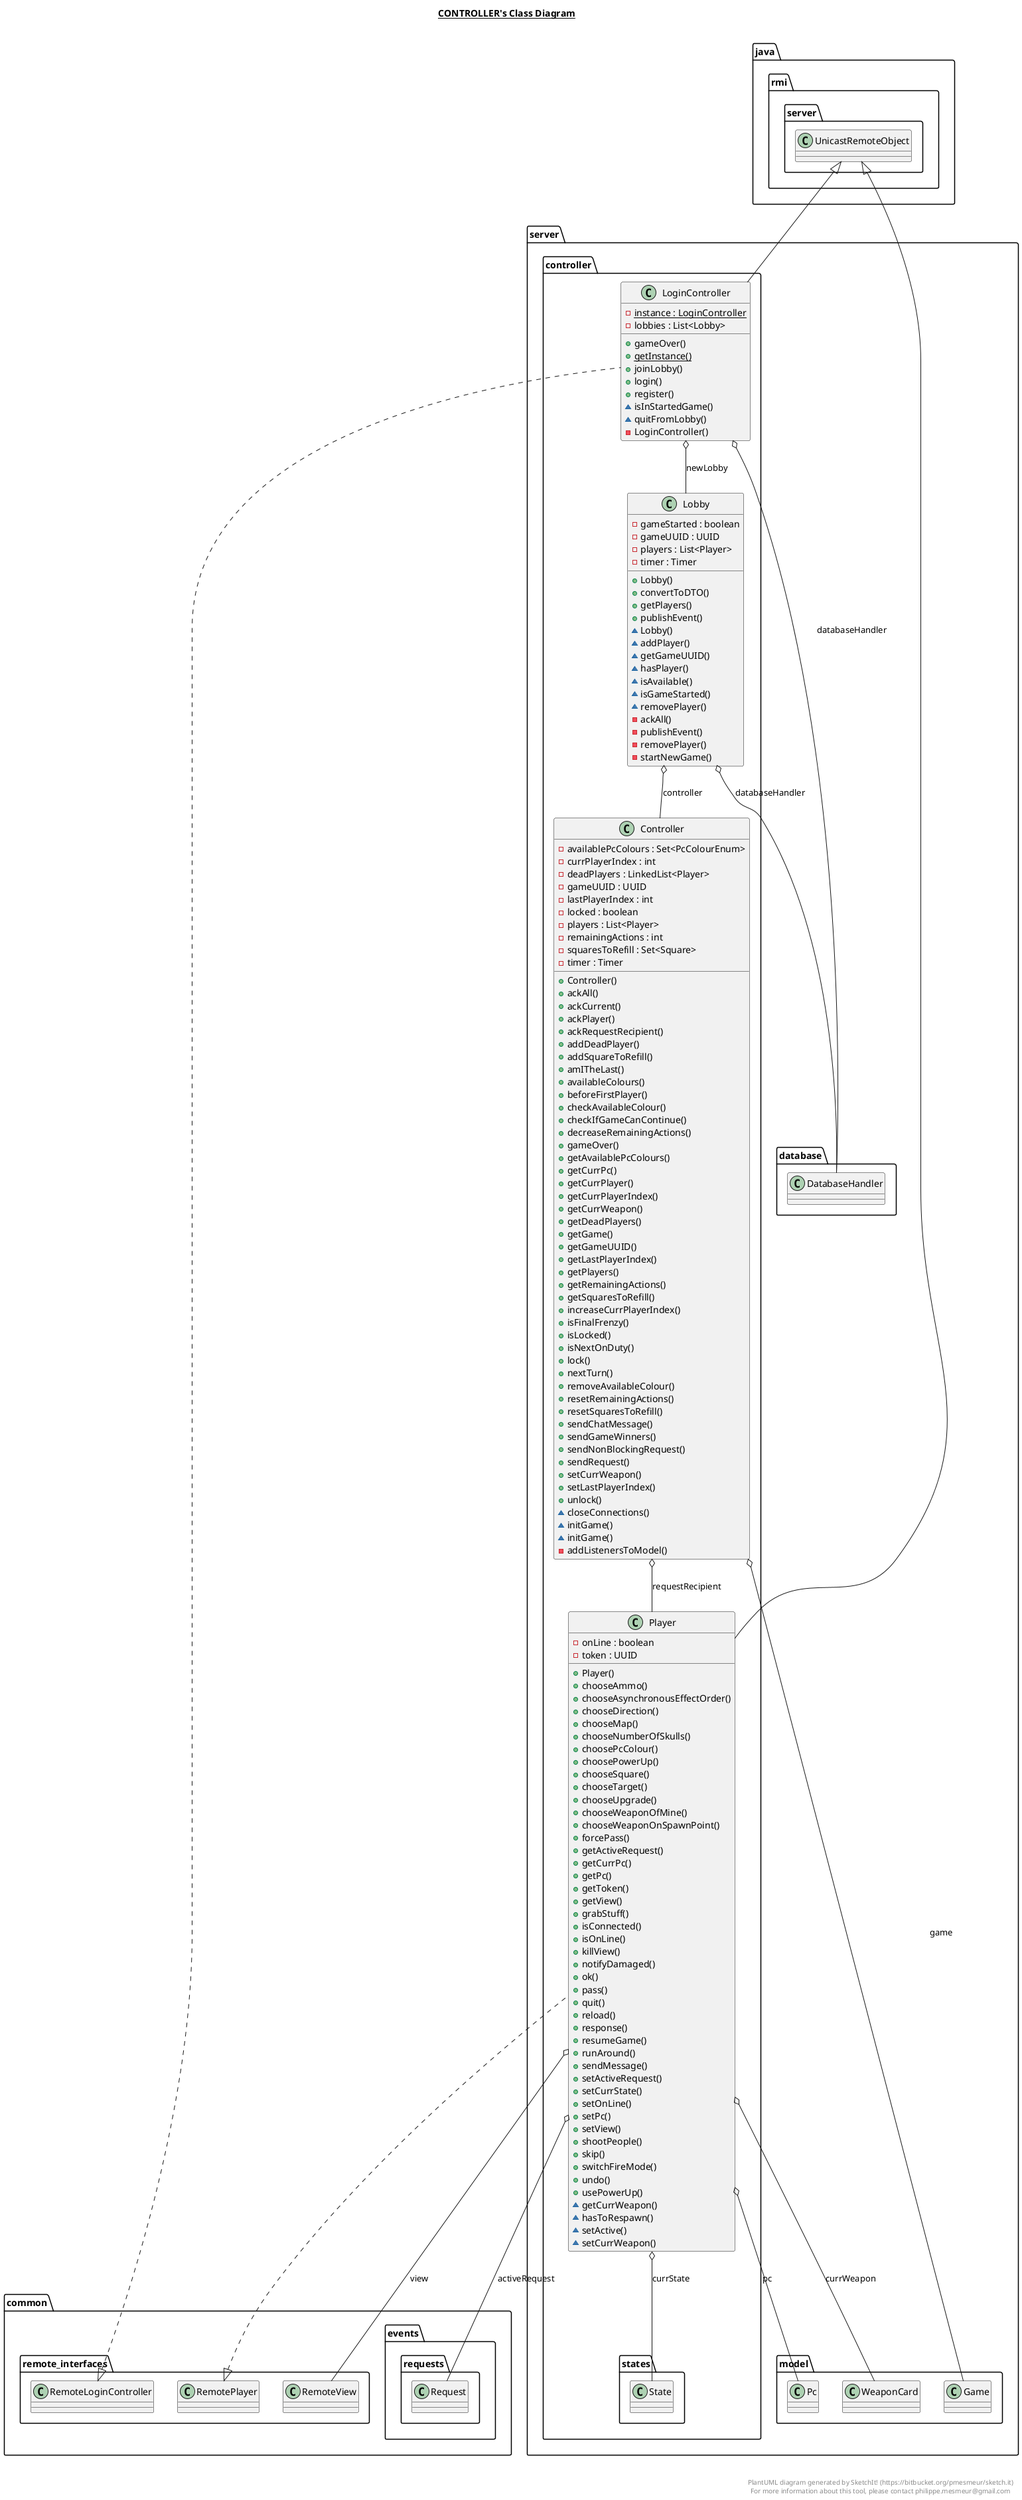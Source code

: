 @startuml

title __CONTROLLER's Class Diagram__\n

  namespace server {
    namespace controller {
      class server.controller.Controller {
          - availablePcColours : Set<PcColourEnum>
          - currPlayerIndex : int
          - deadPlayers : LinkedList<Player>
          - gameUUID : UUID
          - lastPlayerIndex : int
          - locked : boolean
          - players : List<Player>
          - remainingActions : int
          - squaresToRefill : Set<Square>
          - timer : Timer
          + Controller()
          + ackAll()
          + ackCurrent()
          + ackPlayer()
          + ackRequestRecipient()
          + addDeadPlayer()
          + addSquareToRefill()
          + amITheLast()
          + availableColours()
          + beforeFirstPlayer()
          + checkAvailableColour()
          + checkIfGameCanContinue()
          + decreaseRemainingActions()
          + gameOver()
          + getAvailablePcColours()
          + getCurrPc()
          + getCurrPlayer()
          + getCurrPlayerIndex()
          + getCurrWeapon()
          + getDeadPlayers()
          + getGame()
          + getGameUUID()
          + getLastPlayerIndex()
          + getPlayers()
          + getRemainingActions()
          + getSquaresToRefill()
          + increaseCurrPlayerIndex()
          + isFinalFrenzy()
          + isLocked()
          + isNextOnDuty()
          + lock()
          + nextTurn()
          + removeAvailableColour()
          + resetRemainingActions()
          + resetSquaresToRefill()
          + sendChatMessage()
          + sendGameWinners()
          + sendNonBlockingRequest()
          + sendRequest()
          + setCurrWeapon()
          + setLastPlayerIndex()
          + unlock()
          ~ closeConnections()
          ~ initGame()
          ~ initGame()
          - addListenersToModel()
      }
    }
  }
  

  namespace server {
    namespace controller {
      class server.controller.Lobby {
          - gameStarted : boolean
          - gameUUID : UUID
          - players : List<Player>
          - timer : Timer
          + Lobby()
          + convertToDTO()
          + getPlayers()
          + publishEvent()
          ~ Lobby()
          ~ addPlayer()
          ~ getGameUUID()
          ~ hasPlayer()
          ~ isAvailable()
          ~ isGameStarted()
          ~ removePlayer()
          - ackAll()
          - publishEvent()
          - removePlayer()
          - startNewGame()
      }
    }
  }
  

  namespace server {
    namespace controller {
      class server.controller.LoginController {
          {static} - instance : LoginController
          - lobbies : List<Lobby>
          + gameOver()
          {static} + getInstance()
          + joinLobby()
          + login()
          + register()
          ~ isInStartedGame()
          ~ quitFromLobby()
          - LoginController()
      }
    }
  }
  

  namespace server {
    namespace controller {
      class server.controller.Player {
          - onLine : boolean
          - token : UUID
          + Player()
          + chooseAmmo()
          + chooseAsynchronousEffectOrder()
          + chooseDirection()
          + chooseMap()
          + chooseNumberOfSkulls()
          + choosePcColour()
          + choosePowerUp()
          + chooseSquare()
          + chooseTarget()
          + chooseUpgrade()
          + chooseWeaponOfMine()
          + chooseWeaponOnSpawnPoint()
          + forcePass()
          + getActiveRequest()
          + getCurrPc()
          + getPc()
          + getToken()
          + getView()
          + grabStuff()
          + isConnected()
          + isOnLine()
          + killView()
          + notifyDamaged()
          + ok()
          + pass()
          + quit()
          + reload()
          + response()
          + resumeGame()
          + runAround()
          + sendMessage()
          + setActiveRequest()
          + setCurrState()
          + setOnLine()
          + setPc()
          + setView()
          + shootPeople()
          + skip()
          + switchFireMode()
          + undo()
          + usePowerUp()
          ~ getCurrWeapon()
          ~ hasToRespawn()
          ~ setActive()
          ~ setCurrWeapon()
      }
    }
  }
  

  server.controller.Controller o-- server.model.Game : game
  server.controller.Controller o-- server.controller.Player : requestRecipient
  server.controller.Lobby o-- server.controller.Controller : controller
  server.controller.Lobby o-- server.database.DatabaseHandler : databaseHandler
  server.controller.LoginController .up.|> common.remote_interfaces.RemoteLoginController
  server.controller.LoginController -up-|> java.rmi.server.UnicastRemoteObject
  server.controller.LoginController o-- server.database.DatabaseHandler : databaseHandler
  server.controller.LoginController o-- server.controller.Lobby : newLobby
  server.controller.Player .up.|> common.remote_interfaces.RemotePlayer
  server.controller.Player -up-|> java.rmi.server.UnicastRemoteObject
  server.controller.Player o-- common.events.requests.Request : activeRequest
  server.controller.Player o-- server.controller.states.State : currState
  server.controller.Player o-- server.model.WeaponCard : currWeapon
  server.controller.Player o-- server.model.Pc : pc
  server.controller.Player o-- common.remote_interfaces.RemoteView : view


right footer


PlantUML diagram generated by SketchIt! (https://bitbucket.org/pmesmeur/sketch.it)
For more information about this tool, please contact philippe.mesmeur@gmail.com
endfooter

@enduml
